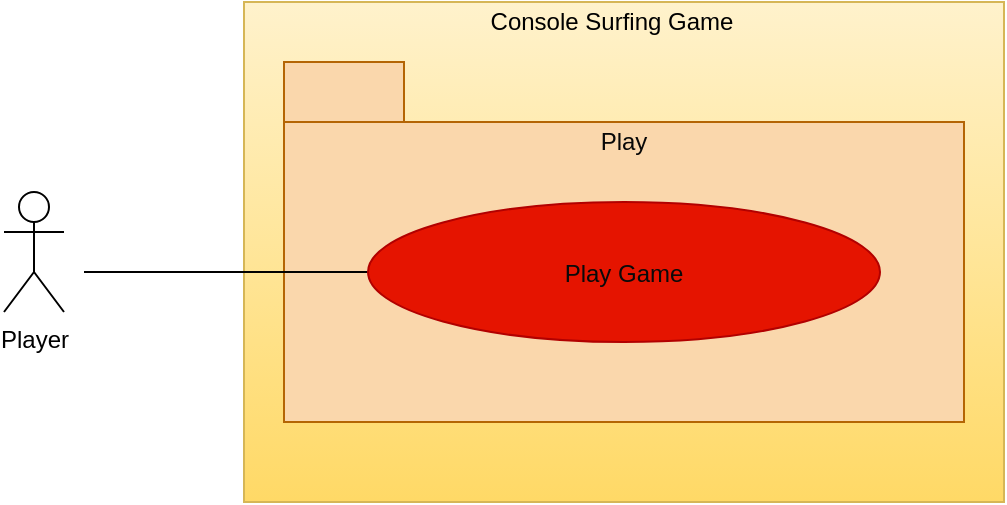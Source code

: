 <mxfile version="13.10.0" type="embed">
    <diagram id="a1Lcfj5THY8jlpvvo0Ac" name="Page-1">
        <mxGraphModel dx="919" dy="679" grid="1" gridSize="10" guides="1" tooltips="1" connect="1" arrows="1" fold="1" page="1" pageScale="1" pageWidth="827" pageHeight="1169" math="0" shadow="0">
            <root>
                <mxCell id="0"/>
                <mxCell id="1" parent="0"/>
                <mxCell id="4" value="Player" style="shape=umlActor;verticalLabelPosition=bottom;verticalAlign=top;html=1;" vertex="1" parent="1">
                    <mxGeometry x="110" y="365" width="30" height="60" as="geometry"/>
                </mxCell>
                <mxCell id="5" value="" style="html=1;fillColor=#fff2cc;strokeColor=#d6b656;gradientColor=#ffd966;" vertex="1" parent="1">
                    <mxGeometry x="230" y="270" width="380" height="250" as="geometry"/>
                </mxCell>
                <mxCell id="7" value="Console Surfing Game" style="text;html=1;align=center;verticalAlign=middle;whiteSpace=wrap;rounded=0;fontColor=#000000;" vertex="1" parent="1">
                    <mxGeometry x="344" y="270" width="140" height="20" as="geometry"/>
                </mxCell>
                <mxCell id="10" value="" style="html=1;fillColor=#fad7ac;strokeColor=#b46504;" vertex="1" parent="1">
                    <mxGeometry x="250" y="330" width="340" height="150" as="geometry"/>
                </mxCell>
                <mxCell id="11" value="" style="rounded=0;whiteSpace=wrap;html=1;fillColor=#fad7ac;strokeColor=#b46504;" vertex="1" parent="1">
                    <mxGeometry x="250" y="300" width="60" height="30" as="geometry"/>
                </mxCell>
                <mxCell id="12" value="Play" style="text;html=1;strokeColor=none;fillColor=none;align=center;verticalAlign=middle;whiteSpace=wrap;rounded=0;fontColor=#080808;" vertex="1" parent="1">
                    <mxGeometry x="400" y="330" width="40" height="20" as="geometry"/>
                </mxCell>
                <mxCell id="15" style="edgeStyle=orthogonalEdgeStyle;rounded=0;orthogonalLoop=1;jettySize=auto;html=1;exitX=0;exitY=0.5;exitDx=0;exitDy=0;endArrow=none;endFill=0;fontColor=#0F0F0F;" edge="1" parent="1" source="13">
                    <mxGeometry relative="1" as="geometry">
                        <mxPoint x="150" y="405" as="targetPoint"/>
                    </mxGeometry>
                </mxCell>
                <mxCell id="13" value="Play Game" style="ellipse;fillColor=#e51400;strokeColor=#B20000;fontColor=#0A0A0A;" vertex="1" parent="1">
                    <mxGeometry x="292" y="370" width="256" height="70" as="geometry"/>
                </mxCell>
            </root>
        </mxGraphModel>
    </diagram>
</mxfile>
